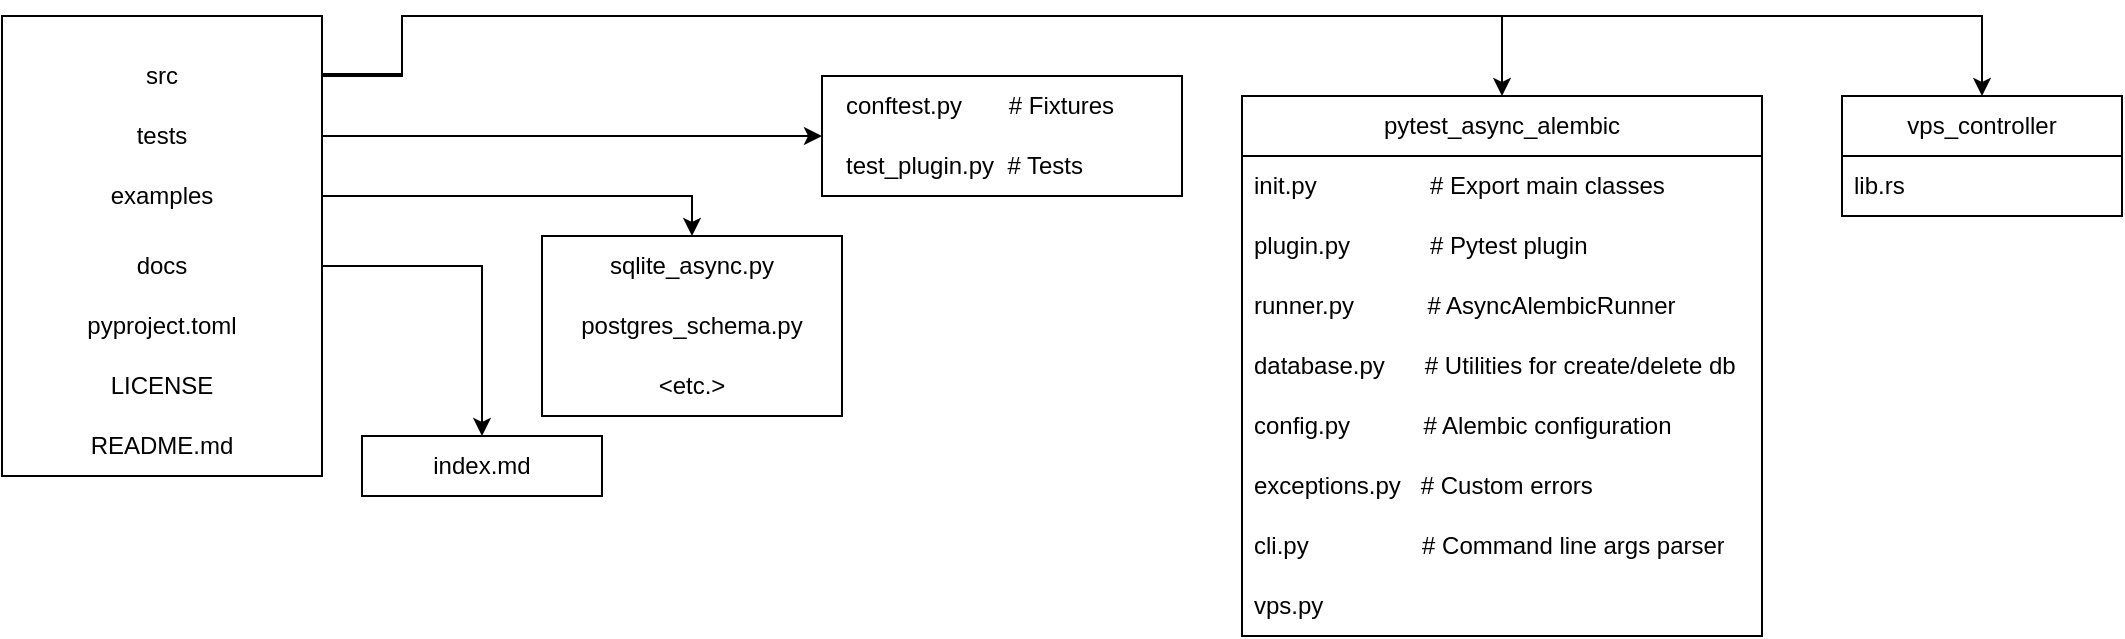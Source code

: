 <mxfile version="26.2.8">
  <diagram name="Page-1" id="5f0bae14-7c28-e335-631c-24af17079c00">
    <mxGraphModel dx="1428" dy="777" grid="1" gridSize="10" guides="1" tooltips="1" connect="1" arrows="1" fold="1" page="1" pageScale="1" pageWidth="1169" pageHeight="827" background="none" math="0" shadow="0">
      <root>
        <mxCell id="0" />
        <mxCell id="1" parent="0" />
        <mxCell id="4ZiornDxbuaaKoVCHQuT-1" value="" style="rounded=0;whiteSpace=wrap;html=1;labelBackgroundColor=none;" parent="1" vertex="1">
          <mxGeometry x="40" y="40" width="160" height="230" as="geometry" />
        </mxCell>
        <mxCell id="4ZiornDxbuaaKoVCHQuT-6" value="" style="edgeStyle=orthogonalEdgeStyle;rounded=0;orthogonalLoop=1;jettySize=auto;html=1;labelBackgroundColor=none;fontColor=default;exitX=1;exitY=0.5;exitDx=0;exitDy=0;entryX=0.5;entryY=0;entryDx=0;entryDy=0;" parent="1" source="4ZiornDxbuaaKoVCHQuT-2" target="4ZiornDxbuaaKoVCHQuT-11" edge="1">
          <mxGeometry relative="1" as="geometry">
            <mxPoint x="240" y="70" as="sourcePoint" />
            <mxPoint x="1010" y="60" as="targetPoint" />
            <Array as="points">
              <mxPoint x="240" y="70" />
              <mxPoint x="240" y="40" />
              <mxPoint x="790" y="40" />
            </Array>
          </mxGeometry>
        </mxCell>
        <mxCell id="_6MPRy1KpG-mY1AJT6ET-4" style="edgeStyle=orthogonalEdgeStyle;rounded=0;orthogonalLoop=1;jettySize=auto;html=1;entryX=0.5;entryY=0;entryDx=0;entryDy=0;" edge="1" parent="1" target="_6MPRy1KpG-mY1AJT6ET-5">
          <mxGeometry relative="1" as="geometry">
            <mxPoint x="1020" y="69" as="targetPoint" />
            <mxPoint x="200" y="69" as="sourcePoint" />
            <Array as="points">
              <mxPoint x="240" y="69" />
              <mxPoint x="240" y="40" />
              <mxPoint x="1030" y="40" />
            </Array>
          </mxGeometry>
        </mxCell>
        <mxCell id="4ZiornDxbuaaKoVCHQuT-2" value="src" style="text;html=1;align=center;verticalAlign=middle;whiteSpace=wrap;rounded=0;labelBackgroundColor=none;" parent="1" vertex="1">
          <mxGeometry x="40" y="55" width="160" height="30" as="geometry" />
        </mxCell>
        <mxCell id="4ZiornDxbuaaKoVCHQuT-11" value="pytest_async_alembic" style="swimlane;fontStyle=0;childLayout=stackLayout;horizontal=1;startSize=30;horizontalStack=0;resizeParent=1;resizeParentMax=0;resizeLast=0;collapsible=1;marginBottom=0;whiteSpace=wrap;html=1;labelBackgroundColor=none;" parent="1" vertex="1">
          <mxGeometry x="660" y="80" width="260" height="270" as="geometry">
            <mxRectangle x="660" y="80" width="160" height="30" as="alternateBounds" />
          </mxGeometry>
        </mxCell>
        <mxCell id="4ZiornDxbuaaKoVCHQuT-12" value="init.py &amp;nbsp; &amp;nbsp; &amp;nbsp; &amp;nbsp; &amp;nbsp; &amp;nbsp; &amp;nbsp; &amp;nbsp; # Export main classes" style="text;strokeColor=none;fillColor=none;align=left;verticalAlign=middle;spacingLeft=4;spacingRight=4;overflow=hidden;points=[[0,0.5],[1,0.5]];portConstraint=eastwest;rotatable=0;whiteSpace=wrap;html=1;labelBackgroundColor=none;" parent="4ZiornDxbuaaKoVCHQuT-11" vertex="1">
          <mxGeometry y="30" width="260" height="30" as="geometry" />
        </mxCell>
        <mxCell id="4ZiornDxbuaaKoVCHQuT-13" value="plugin.py &amp;nbsp; &amp;nbsp; &amp;nbsp; &amp;nbsp; &amp;nbsp; &amp;nbsp;# Pytest plugin" style="text;strokeColor=none;fillColor=none;align=left;verticalAlign=middle;spacingLeft=4;spacingRight=4;overflow=hidden;points=[[0,0.5],[1,0.5]];portConstraint=eastwest;rotatable=0;whiteSpace=wrap;html=1;labelBackgroundColor=none;" parent="4ZiornDxbuaaKoVCHQuT-11" vertex="1">
          <mxGeometry y="60" width="260" height="30" as="geometry" />
        </mxCell>
        <mxCell id="4ZiornDxbuaaKoVCHQuT-14" value="runner.py &amp;nbsp; &amp;nbsp; &amp;nbsp; &amp;nbsp; &amp;nbsp; # AsyncAlembicRunner" style="text;strokeColor=none;fillColor=none;align=left;verticalAlign=middle;spacingLeft=4;spacingRight=4;overflow=hidden;points=[[0,0.5],[1,0.5]];portConstraint=eastwest;rotatable=0;whiteSpace=wrap;html=1;labelBackgroundColor=none;" parent="4ZiornDxbuaaKoVCHQuT-11" vertex="1">
          <mxGeometry y="90" width="260" height="30" as="geometry" />
        </mxCell>
        <mxCell id="4ZiornDxbuaaKoVCHQuT-20" value="database.py &amp;nbsp; &amp;nbsp; &amp;nbsp;# Utilities for create/delete db" style="text;strokeColor=none;fillColor=none;align=left;verticalAlign=middle;spacingLeft=4;spacingRight=4;overflow=hidden;points=[[0,0.5],[1,0.5]];portConstraint=eastwest;rotatable=0;whiteSpace=wrap;html=1;labelBackgroundColor=none;" parent="4ZiornDxbuaaKoVCHQuT-11" vertex="1">
          <mxGeometry y="120" width="260" height="30" as="geometry" />
        </mxCell>
        <mxCell id="4ZiornDxbuaaKoVCHQuT-21" value="config.py &amp;nbsp; &amp;nbsp; &amp;nbsp; &amp;nbsp; &amp;nbsp; # Alembic configuration" style="text;strokeColor=none;fillColor=none;align=left;verticalAlign=middle;spacingLeft=4;spacingRight=4;overflow=hidden;points=[[0,0.5],[1,0.5]];portConstraint=eastwest;rotatable=0;whiteSpace=wrap;html=1;labelBackgroundColor=none;" parent="4ZiornDxbuaaKoVCHQuT-11" vertex="1">
          <mxGeometry y="150" width="260" height="30" as="geometry" />
        </mxCell>
        <mxCell id="4ZiornDxbuaaKoVCHQuT-22" value="exceptions.py &amp;nbsp; # Custom errors" style="text;strokeColor=none;fillColor=none;align=left;verticalAlign=middle;spacingLeft=4;spacingRight=4;overflow=hidden;points=[[0,0.5],[1,0.5]];portConstraint=eastwest;rotatable=0;whiteSpace=wrap;html=1;labelBackgroundColor=none;" parent="4ZiornDxbuaaKoVCHQuT-11" vertex="1">
          <mxGeometry y="180" width="260" height="30" as="geometry" />
        </mxCell>
        <mxCell id="_6MPRy1KpG-mY1AJT6ET-1" value="cli.py&amp;nbsp; &amp;nbsp; &amp;nbsp; &amp;nbsp; &amp;nbsp; &amp;nbsp; &amp;nbsp; &amp;nbsp; &amp;nbsp;# Command line args parser" style="text;strokeColor=none;fillColor=none;align=left;verticalAlign=middle;spacingLeft=4;spacingRight=4;overflow=hidden;points=[[0,0.5],[1,0.5]];portConstraint=eastwest;rotatable=0;whiteSpace=wrap;html=1;labelBackgroundColor=none;" vertex="1" parent="4ZiornDxbuaaKoVCHQuT-11">
          <mxGeometry y="210" width="260" height="30" as="geometry" />
        </mxCell>
        <mxCell id="_6MPRy1KpG-mY1AJT6ET-9" value="vps.py" style="text;strokeColor=none;fillColor=none;align=left;verticalAlign=middle;spacingLeft=4;spacingRight=4;overflow=hidden;points=[[0,0.5],[1,0.5]];portConstraint=eastwest;rotatable=0;whiteSpace=wrap;html=1;labelBackgroundColor=none;" vertex="1" parent="4ZiornDxbuaaKoVCHQuT-11">
          <mxGeometry y="240" width="260" height="30" as="geometry" />
        </mxCell>
        <mxCell id="4ZiornDxbuaaKoVCHQuT-26" value="" style="edgeStyle=orthogonalEdgeStyle;rounded=0;orthogonalLoop=1;jettySize=auto;html=1;" parent="1" source="4ZiornDxbuaaKoVCHQuT-23" target="4ZiornDxbuaaKoVCHQuT-25" edge="1">
          <mxGeometry relative="1" as="geometry" />
        </mxCell>
        <mxCell id="4ZiornDxbuaaKoVCHQuT-23" value="tests" style="text;html=1;align=center;verticalAlign=middle;whiteSpace=wrap;rounded=0;" parent="1" vertex="1">
          <mxGeometry x="40" y="85" width="160" height="30" as="geometry" />
        </mxCell>
        <mxCell id="4ZiornDxbuaaKoVCHQuT-25" value="" style="whiteSpace=wrap;html=1;" parent="1" vertex="1">
          <mxGeometry x="450" y="70" width="180" height="60" as="geometry" />
        </mxCell>
        <mxCell id="4ZiornDxbuaaKoVCHQuT-27" value="&amp;nbsp; &amp;nbsp;conftest.py &amp;nbsp; &amp;nbsp; &amp;nbsp; # Fixtures" style="text;html=1;align=left;verticalAlign=middle;whiteSpace=wrap;rounded=0;" parent="1" vertex="1">
          <mxGeometry x="450" y="70" width="180" height="30" as="geometry" />
        </mxCell>
        <mxCell id="4ZiornDxbuaaKoVCHQuT-28" value="&amp;nbsp; &amp;nbsp;test_plugin.py &amp;nbsp;# Tests&amp;nbsp;" style="text;html=1;align=left;verticalAlign=middle;whiteSpace=wrap;rounded=0;" parent="1" vertex="1">
          <mxGeometry x="450" y="100" width="180" height="30" as="geometry" />
        </mxCell>
        <mxCell id="4ZiornDxbuaaKoVCHQuT-33" style="edgeStyle=orthogonalEdgeStyle;rounded=0;orthogonalLoop=1;jettySize=auto;html=1;entryX=0.5;entryY=0;entryDx=0;entryDy=0;" parent="1" source="4ZiornDxbuaaKoVCHQuT-29" target="4ZiornDxbuaaKoVCHQuT-32" edge="1">
          <mxGeometry relative="1" as="geometry" />
        </mxCell>
        <mxCell id="4ZiornDxbuaaKoVCHQuT-29" value="examples" style="text;html=1;align=center;verticalAlign=middle;whiteSpace=wrap;rounded=0;" parent="1" vertex="1">
          <mxGeometry x="40" y="115" width="160" height="30" as="geometry" />
        </mxCell>
        <mxCell id="4ZiornDxbuaaKoVCHQuT-32" value="" style="rounded=0;whiteSpace=wrap;html=1;" parent="1" vertex="1">
          <mxGeometry x="310" y="150" width="150" height="90" as="geometry" />
        </mxCell>
        <mxCell id="4ZiornDxbuaaKoVCHQuT-35" value="sqlite_async.py" style="text;html=1;align=center;verticalAlign=middle;whiteSpace=wrap;rounded=0;" parent="1" vertex="1">
          <mxGeometry x="310" y="150" width="150" height="30" as="geometry" />
        </mxCell>
        <mxCell id="4ZiornDxbuaaKoVCHQuT-37" value="postgres_schema.py" style="text;html=1;align=center;verticalAlign=middle;whiteSpace=wrap;rounded=0;" parent="1" vertex="1">
          <mxGeometry x="310" y="180" width="150" height="30" as="geometry" />
        </mxCell>
        <mxCell id="4ZiornDxbuaaKoVCHQuT-38" value="&amp;lt;etc.&amp;gt;" style="text;html=1;align=center;verticalAlign=middle;whiteSpace=wrap;rounded=0;" parent="1" vertex="1">
          <mxGeometry x="310" y="210" width="150" height="30" as="geometry" />
        </mxCell>
        <mxCell id="4ZiornDxbuaaKoVCHQuT-40" style="edgeStyle=orthogonalEdgeStyle;rounded=0;orthogonalLoop=1;jettySize=auto;html=1;entryX=0.5;entryY=0;entryDx=0;entryDy=0;" parent="1" source="4ZiornDxbuaaKoVCHQuT-39" target="4ZiornDxbuaaKoVCHQuT-43" edge="1">
          <mxGeometry relative="1" as="geometry">
            <mxPoint x="280" y="250" as="targetPoint" />
          </mxGeometry>
        </mxCell>
        <mxCell id="4ZiornDxbuaaKoVCHQuT-39" value="docs" style="text;html=1;align=center;verticalAlign=middle;whiteSpace=wrap;rounded=0;" parent="1" vertex="1">
          <mxGeometry x="40" y="150" width="160" height="30" as="geometry" />
        </mxCell>
        <mxCell id="4ZiornDxbuaaKoVCHQuT-43" value="index.md" style="rounded=0;whiteSpace=wrap;html=1;" parent="1" vertex="1">
          <mxGeometry x="220" y="250" width="120" height="30" as="geometry" />
        </mxCell>
        <mxCell id="4ZiornDxbuaaKoVCHQuT-45" value="pyproject.toml" style="text;html=1;align=center;verticalAlign=middle;whiteSpace=wrap;rounded=0;" parent="1" vertex="1">
          <mxGeometry x="40" y="180" width="160" height="30" as="geometry" />
        </mxCell>
        <mxCell id="4ZiornDxbuaaKoVCHQuT-46" value="LICENSE" style="text;html=1;align=center;verticalAlign=middle;whiteSpace=wrap;rounded=0;" parent="1" vertex="1">
          <mxGeometry x="40" y="210" width="160" height="30" as="geometry" />
        </mxCell>
        <mxCell id="4ZiornDxbuaaKoVCHQuT-47" value="README.md" style="text;html=1;align=center;verticalAlign=middle;whiteSpace=wrap;rounded=0;" parent="1" vertex="1">
          <mxGeometry x="40" y="240" width="160" height="30" as="geometry" />
        </mxCell>
        <mxCell id="_6MPRy1KpG-mY1AJT6ET-5" value="vps_controller" style="swimlane;fontStyle=0;childLayout=stackLayout;horizontal=1;startSize=30;horizontalStack=0;resizeParent=1;resizeParentMax=0;resizeLast=0;collapsible=1;marginBottom=0;whiteSpace=wrap;html=1;" vertex="1" parent="1">
          <mxGeometry x="960" y="80" width="140" height="60" as="geometry" />
        </mxCell>
        <mxCell id="_6MPRy1KpG-mY1AJT6ET-6" value="lib.rs" style="text;strokeColor=none;fillColor=none;align=left;verticalAlign=middle;spacingLeft=4;spacingRight=4;overflow=hidden;points=[[0,0.5],[1,0.5]];portConstraint=eastwest;rotatable=0;whiteSpace=wrap;html=1;" vertex="1" parent="_6MPRy1KpG-mY1AJT6ET-5">
          <mxGeometry y="30" width="140" height="30" as="geometry" />
        </mxCell>
      </root>
    </mxGraphModel>
  </diagram>
</mxfile>
